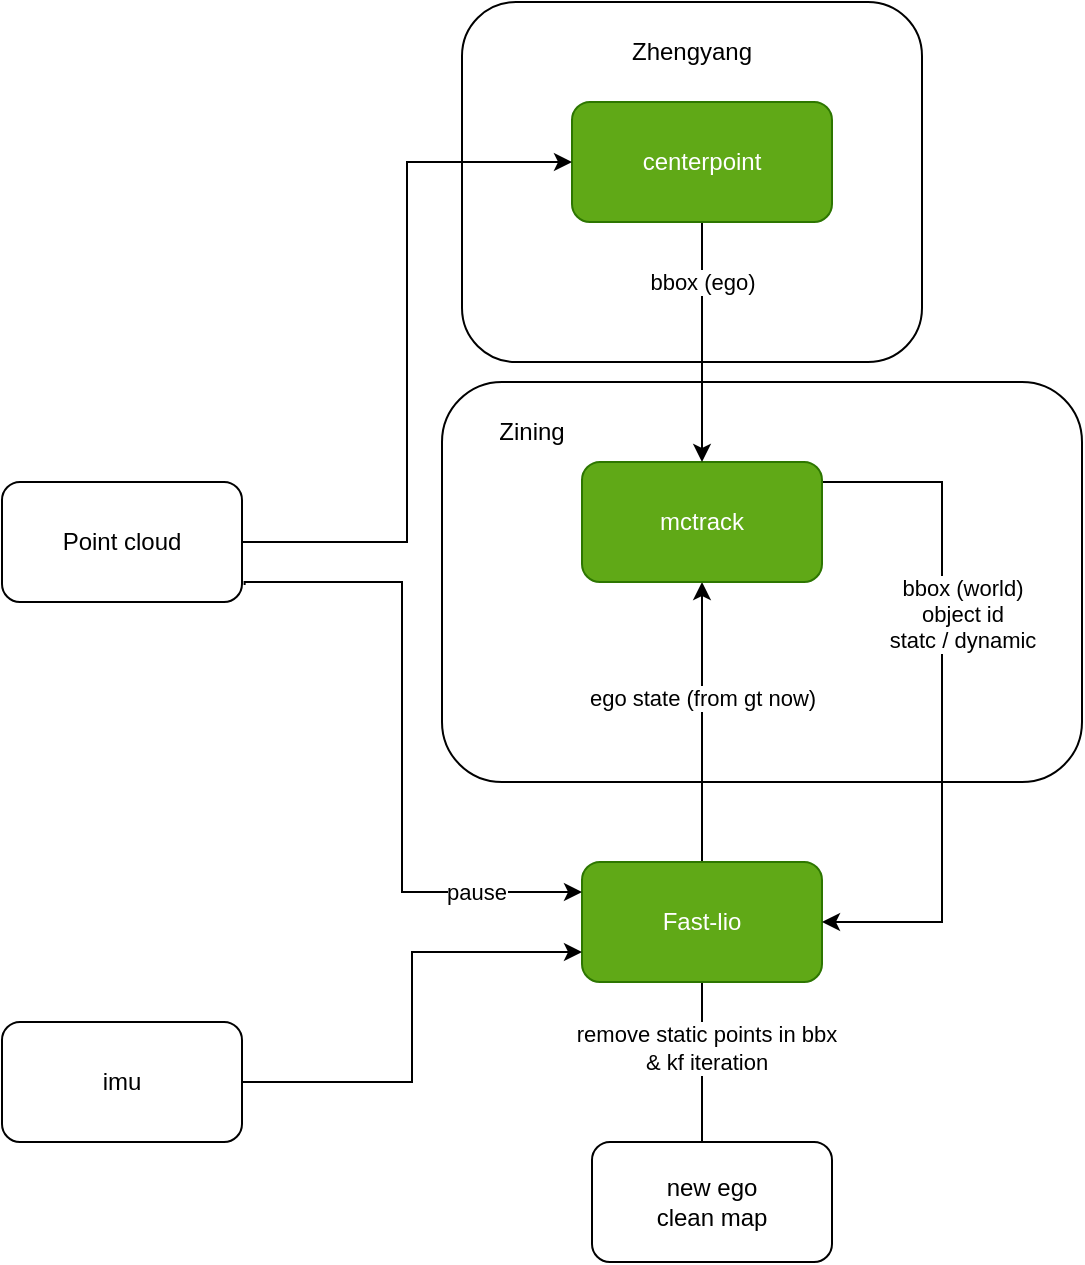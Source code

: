 <mxfile version="28.1.1">
  <diagram name="Page-1" id="jX2hkcJdo8Xqw0_GMowd">
    <mxGraphModel grid="1" page="1" gridSize="10" guides="1" tooltips="1" connect="1" arrows="1" fold="1" pageScale="1" pageWidth="827" pageHeight="1169" math="0" shadow="0">
      <root>
        <mxCell id="0" />
        <mxCell id="1" parent="0" />
        <mxCell id="KJFOypiGLOtZuM9Kx8qo-22" value="" style="rounded=1;whiteSpace=wrap;html=1;fillColor=none;" vertex="1" parent="1">
          <mxGeometry x="290" y="200" width="230" height="180" as="geometry" />
        </mxCell>
        <mxCell id="KJFOypiGLOtZuM9Kx8qo-23" value="" style="rounded=1;whiteSpace=wrap;html=1;fillColor=none;" vertex="1" parent="1">
          <mxGeometry x="280" y="390" width="320" height="200" as="geometry" />
        </mxCell>
        <mxCell id="KJFOypiGLOtZuM9Kx8qo-6" style="edgeStyle=orthogonalEdgeStyle;rounded=0;orthogonalLoop=1;jettySize=auto;html=1;entryX=0.5;entryY=1;entryDx=0;entryDy=0;" edge="1" parent="1" source="KJFOypiGLOtZuM9Kx8qo-1" target="KJFOypiGLOtZuM9Kx8qo-2">
          <mxGeometry relative="1" as="geometry" />
        </mxCell>
        <mxCell id="KJFOypiGLOtZuM9Kx8qo-7" value="ego state (from gt now)" style="edgeLabel;html=1;align=center;verticalAlign=middle;resizable=0;points=[];" connectable="0" vertex="1" parent="KJFOypiGLOtZuM9Kx8qo-6">
          <mxGeometry x="0.178" relative="1" as="geometry">
            <mxPoint as="offset" />
          </mxGeometry>
        </mxCell>
        <mxCell id="KJFOypiGLOtZuM9Kx8qo-14" style="edgeStyle=orthogonalEdgeStyle;rounded=0;orthogonalLoop=1;jettySize=auto;html=1;" edge="1" parent="1" source="KJFOypiGLOtZuM9Kx8qo-1">
          <mxGeometry relative="1" as="geometry">
            <mxPoint x="410" y="780" as="targetPoint" />
          </mxGeometry>
        </mxCell>
        <mxCell id="KJFOypiGLOtZuM9Kx8qo-15" value="remove static points in bbx&lt;br&gt;&amp;amp; kf iteration" style="edgeLabel;html=1;align=center;verticalAlign=middle;resizable=0;points=[];" connectable="0" vertex="1" parent="KJFOypiGLOtZuM9Kx8qo-14">
          <mxGeometry x="-0.271" y="2" relative="1" as="geometry">
            <mxPoint as="offset" />
          </mxGeometry>
        </mxCell>
        <mxCell id="KJFOypiGLOtZuM9Kx8qo-1" value="Fast-lio" style="rounded=1;whiteSpace=wrap;html=1;fillColor=#60a917;fontColor=#ffffff;strokeColor=#2D7600;" vertex="1" parent="1">
          <mxGeometry x="350" y="630" width="120" height="60" as="geometry" />
        </mxCell>
        <mxCell id="KJFOypiGLOtZuM9Kx8qo-8" style="edgeStyle=orthogonalEdgeStyle;rounded=0;orthogonalLoop=1;jettySize=auto;html=1;entryX=1;entryY=0.5;entryDx=0;entryDy=0;" edge="1" parent="1" source="KJFOypiGLOtZuM9Kx8qo-2" target="KJFOypiGLOtZuM9Kx8qo-1">
          <mxGeometry relative="1" as="geometry">
            <mxPoint x="590" y="440" as="targetPoint" />
            <Array as="points">
              <mxPoint x="530" y="440" />
              <mxPoint x="530" y="660" />
            </Array>
          </mxGeometry>
        </mxCell>
        <mxCell id="KJFOypiGLOtZuM9Kx8qo-9" value="bbox (world)&lt;br&gt;object id&lt;br&gt;statc / dynamic" style="edgeLabel;html=1;align=center;verticalAlign=middle;resizable=0;points=[];" connectable="0" vertex="1" parent="KJFOypiGLOtZuM9Kx8qo-8">
          <mxGeometry x="0.154" relative="1" as="geometry">
            <mxPoint x="10" y="-70" as="offset" />
          </mxGeometry>
        </mxCell>
        <mxCell id="KJFOypiGLOtZuM9Kx8qo-2" value="mctrack" style="rounded=1;whiteSpace=wrap;html=1;fillColor=#60a917;fontColor=#ffffff;strokeColor=#2D7600;" vertex="1" parent="1">
          <mxGeometry x="350" y="430" width="120" height="60" as="geometry" />
        </mxCell>
        <mxCell id="KJFOypiGLOtZuM9Kx8qo-4" value="" style="edgeStyle=orthogonalEdgeStyle;rounded=0;orthogonalLoop=1;jettySize=auto;html=1;entryX=0.5;entryY=0;entryDx=0;entryDy=0;" edge="1" parent="1" source="KJFOypiGLOtZuM9Kx8qo-3" target="KJFOypiGLOtZuM9Kx8qo-2">
          <mxGeometry relative="1" as="geometry" />
        </mxCell>
        <mxCell id="KJFOypiGLOtZuM9Kx8qo-5" value="bbox (ego)" style="edgeLabel;html=1;align=center;verticalAlign=middle;resizable=0;points=[];" connectable="0" vertex="1" parent="KJFOypiGLOtZuM9Kx8qo-4">
          <mxGeometry x="-0.2" y="1" relative="1" as="geometry">
            <mxPoint x="-1" y="-18" as="offset" />
          </mxGeometry>
        </mxCell>
        <mxCell id="KJFOypiGLOtZuM9Kx8qo-3" value="centerpoint" style="rounded=1;whiteSpace=wrap;html=1;fillColor=#60a917;fontColor=#ffffff;strokeColor=#2D7600;" vertex="1" parent="1">
          <mxGeometry x="345" y="250" width="130" height="60" as="geometry" />
        </mxCell>
        <mxCell id="KJFOypiGLOtZuM9Kx8qo-11" style="edgeStyle=orthogonalEdgeStyle;rounded=0;orthogonalLoop=1;jettySize=auto;html=1;entryX=0;entryY=0.5;entryDx=0;entryDy=0;" edge="1" parent="1" source="KJFOypiGLOtZuM9Kx8qo-10" target="KJFOypiGLOtZuM9Kx8qo-3">
          <mxGeometry relative="1" as="geometry" />
        </mxCell>
        <mxCell id="KJFOypiGLOtZuM9Kx8qo-12" style="edgeStyle=orthogonalEdgeStyle;rounded=0;orthogonalLoop=1;jettySize=auto;html=1;entryX=0;entryY=0.25;entryDx=0;entryDy=0;exitX=1.011;exitY=0.858;exitDx=0;exitDy=0;exitPerimeter=0;" edge="1" parent="1" source="KJFOypiGLOtZuM9Kx8qo-10" target="KJFOypiGLOtZuM9Kx8qo-1">
          <mxGeometry relative="1" as="geometry">
            <Array as="points">
              <mxPoint x="181" y="490" />
              <mxPoint x="260" y="490" />
              <mxPoint x="260" y="645" />
            </Array>
          </mxGeometry>
        </mxCell>
        <mxCell id="KJFOypiGLOtZuM9Kx8qo-18" value="pause" style="edgeLabel;html=1;align=center;verticalAlign=middle;resizable=0;points=[];" connectable="0" vertex="1" parent="KJFOypiGLOtZuM9Kx8qo-12">
          <mxGeometry x="0.548" y="1" relative="1" as="geometry">
            <mxPoint x="20" y="1" as="offset" />
          </mxGeometry>
        </mxCell>
        <mxCell id="KJFOypiGLOtZuM9Kx8qo-10" value="Point cloud" style="rounded=1;whiteSpace=wrap;html=1;" vertex="1" parent="1">
          <mxGeometry x="60" y="440" width="120" height="60" as="geometry" />
        </mxCell>
        <mxCell id="KJFOypiGLOtZuM9Kx8qo-16" value="new ego&lt;br&gt;clean map" style="rounded=1;whiteSpace=wrap;html=1;" vertex="1" parent="1">
          <mxGeometry x="355" y="770" width="120" height="60" as="geometry" />
        </mxCell>
        <mxCell id="KJFOypiGLOtZuM9Kx8qo-20" style="edgeStyle=orthogonalEdgeStyle;rounded=0;orthogonalLoop=1;jettySize=auto;html=1;entryX=0;entryY=0.75;entryDx=0;entryDy=0;" edge="1" parent="1" source="KJFOypiGLOtZuM9Kx8qo-17" target="KJFOypiGLOtZuM9Kx8qo-1">
          <mxGeometry relative="1" as="geometry" />
        </mxCell>
        <mxCell id="KJFOypiGLOtZuM9Kx8qo-17" value="imu" style="rounded=1;whiteSpace=wrap;html=1;" vertex="1" parent="1">
          <mxGeometry x="60" y="710" width="120" height="60" as="geometry" />
        </mxCell>
        <mxCell id="KJFOypiGLOtZuM9Kx8qo-24" value="Zhengyang" style="text;html=1;align=center;verticalAlign=middle;whiteSpace=wrap;rounded=0;" vertex="1" parent="1">
          <mxGeometry x="375" y="210" width="60" height="30" as="geometry" />
        </mxCell>
        <mxCell id="KJFOypiGLOtZuM9Kx8qo-25" value="Zining" style="text;html=1;align=center;verticalAlign=middle;whiteSpace=wrap;rounded=0;" vertex="1" parent="1">
          <mxGeometry x="295" y="400" width="60" height="30" as="geometry" />
        </mxCell>
      </root>
    </mxGraphModel>
  </diagram>
</mxfile>
